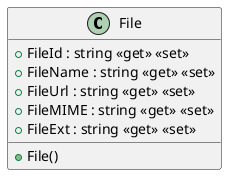 @startuml
class File {
    + File()
    + FileId : string <<get>> <<set>>
    + FileName : string <<get>> <<set>>
    + FileUrl : string <<get>> <<set>>
    + FileMIME : string <<get>> <<set>>
    + FileExt : string <<get>> <<set>>
}
@enduml
